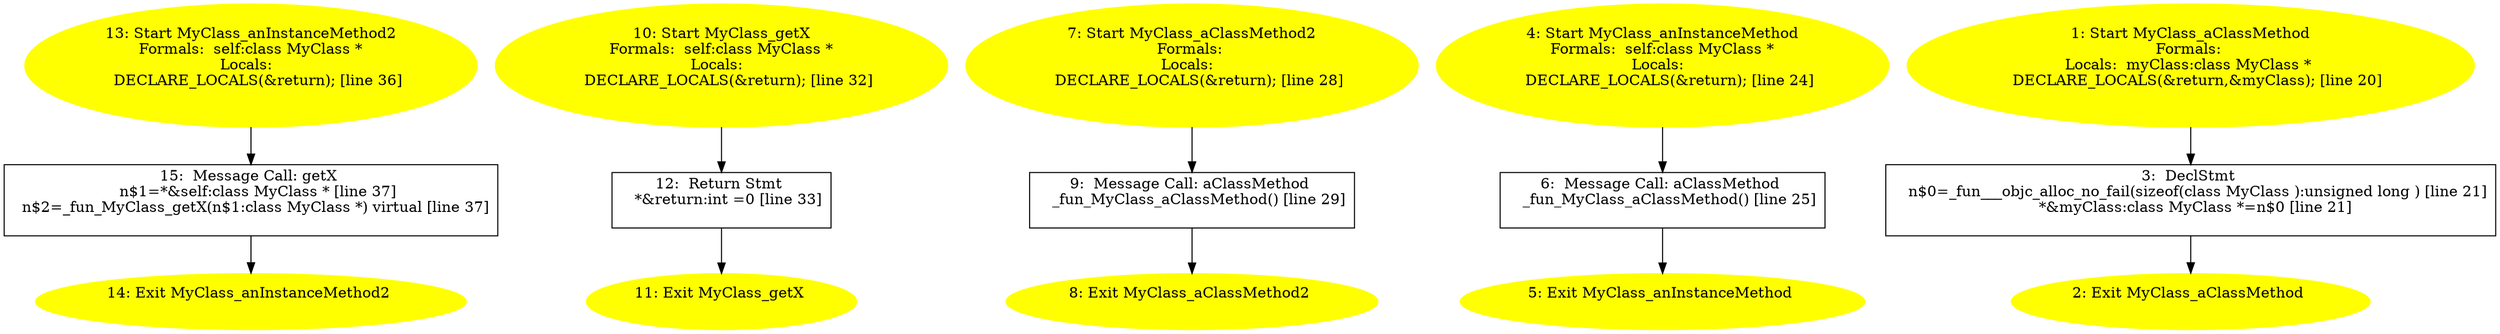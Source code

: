 /* @generated */
digraph iCFG {
15 [label="15:  Message Call: getX \n   n$1=*&self:class MyClass * [line 37]\n  n$2=_fun_MyClass_getX(n$1:class MyClass *) virtual [line 37]\n " shape="box"]
	

	 15 -> 14 ;
14 [label="14: Exit MyClass_anInstanceMethod2 \n  " color=yellow style=filled]
	

13 [label="13: Start MyClass_anInstanceMethod2\nFormals:  self:class MyClass *\nLocals:  \n   DECLARE_LOCALS(&return); [line 36]\n " color=yellow style=filled]
	

	 13 -> 15 ;
12 [label="12:  Return Stmt \n   *&return:int =0 [line 33]\n " shape="box"]
	

	 12 -> 11 ;
11 [label="11: Exit MyClass_getX \n  " color=yellow style=filled]
	

10 [label="10: Start MyClass_getX\nFormals:  self:class MyClass *\nLocals:  \n   DECLARE_LOCALS(&return); [line 32]\n " color=yellow style=filled]
	

	 10 -> 12 ;
9 [label="9:  Message Call: aClassMethod \n   _fun_MyClass_aClassMethod() [line 29]\n " shape="box"]
	

	 9 -> 8 ;
8 [label="8: Exit MyClass_aClassMethod2 \n  " color=yellow style=filled]
	

7 [label="7: Start MyClass_aClassMethod2\nFormals: \nLocals:  \n   DECLARE_LOCALS(&return); [line 28]\n " color=yellow style=filled]
	

	 7 -> 9 ;
6 [label="6:  Message Call: aClassMethod \n   _fun_MyClass_aClassMethod() [line 25]\n " shape="box"]
	

	 6 -> 5 ;
5 [label="5: Exit MyClass_anInstanceMethod \n  " color=yellow style=filled]
	

4 [label="4: Start MyClass_anInstanceMethod\nFormals:  self:class MyClass *\nLocals:  \n   DECLARE_LOCALS(&return); [line 24]\n " color=yellow style=filled]
	

	 4 -> 6 ;
3 [label="3:  DeclStmt \n   n$0=_fun___objc_alloc_no_fail(sizeof(class MyClass ):unsigned long ) [line 21]\n  *&myClass:class MyClass *=n$0 [line 21]\n " shape="box"]
	

	 3 -> 2 ;
2 [label="2: Exit MyClass_aClassMethod \n  " color=yellow style=filled]
	

1 [label="1: Start MyClass_aClassMethod\nFormals: \nLocals:  myClass:class MyClass * \n   DECLARE_LOCALS(&return,&myClass); [line 20]\n " color=yellow style=filled]
	

	 1 -> 3 ;
}
